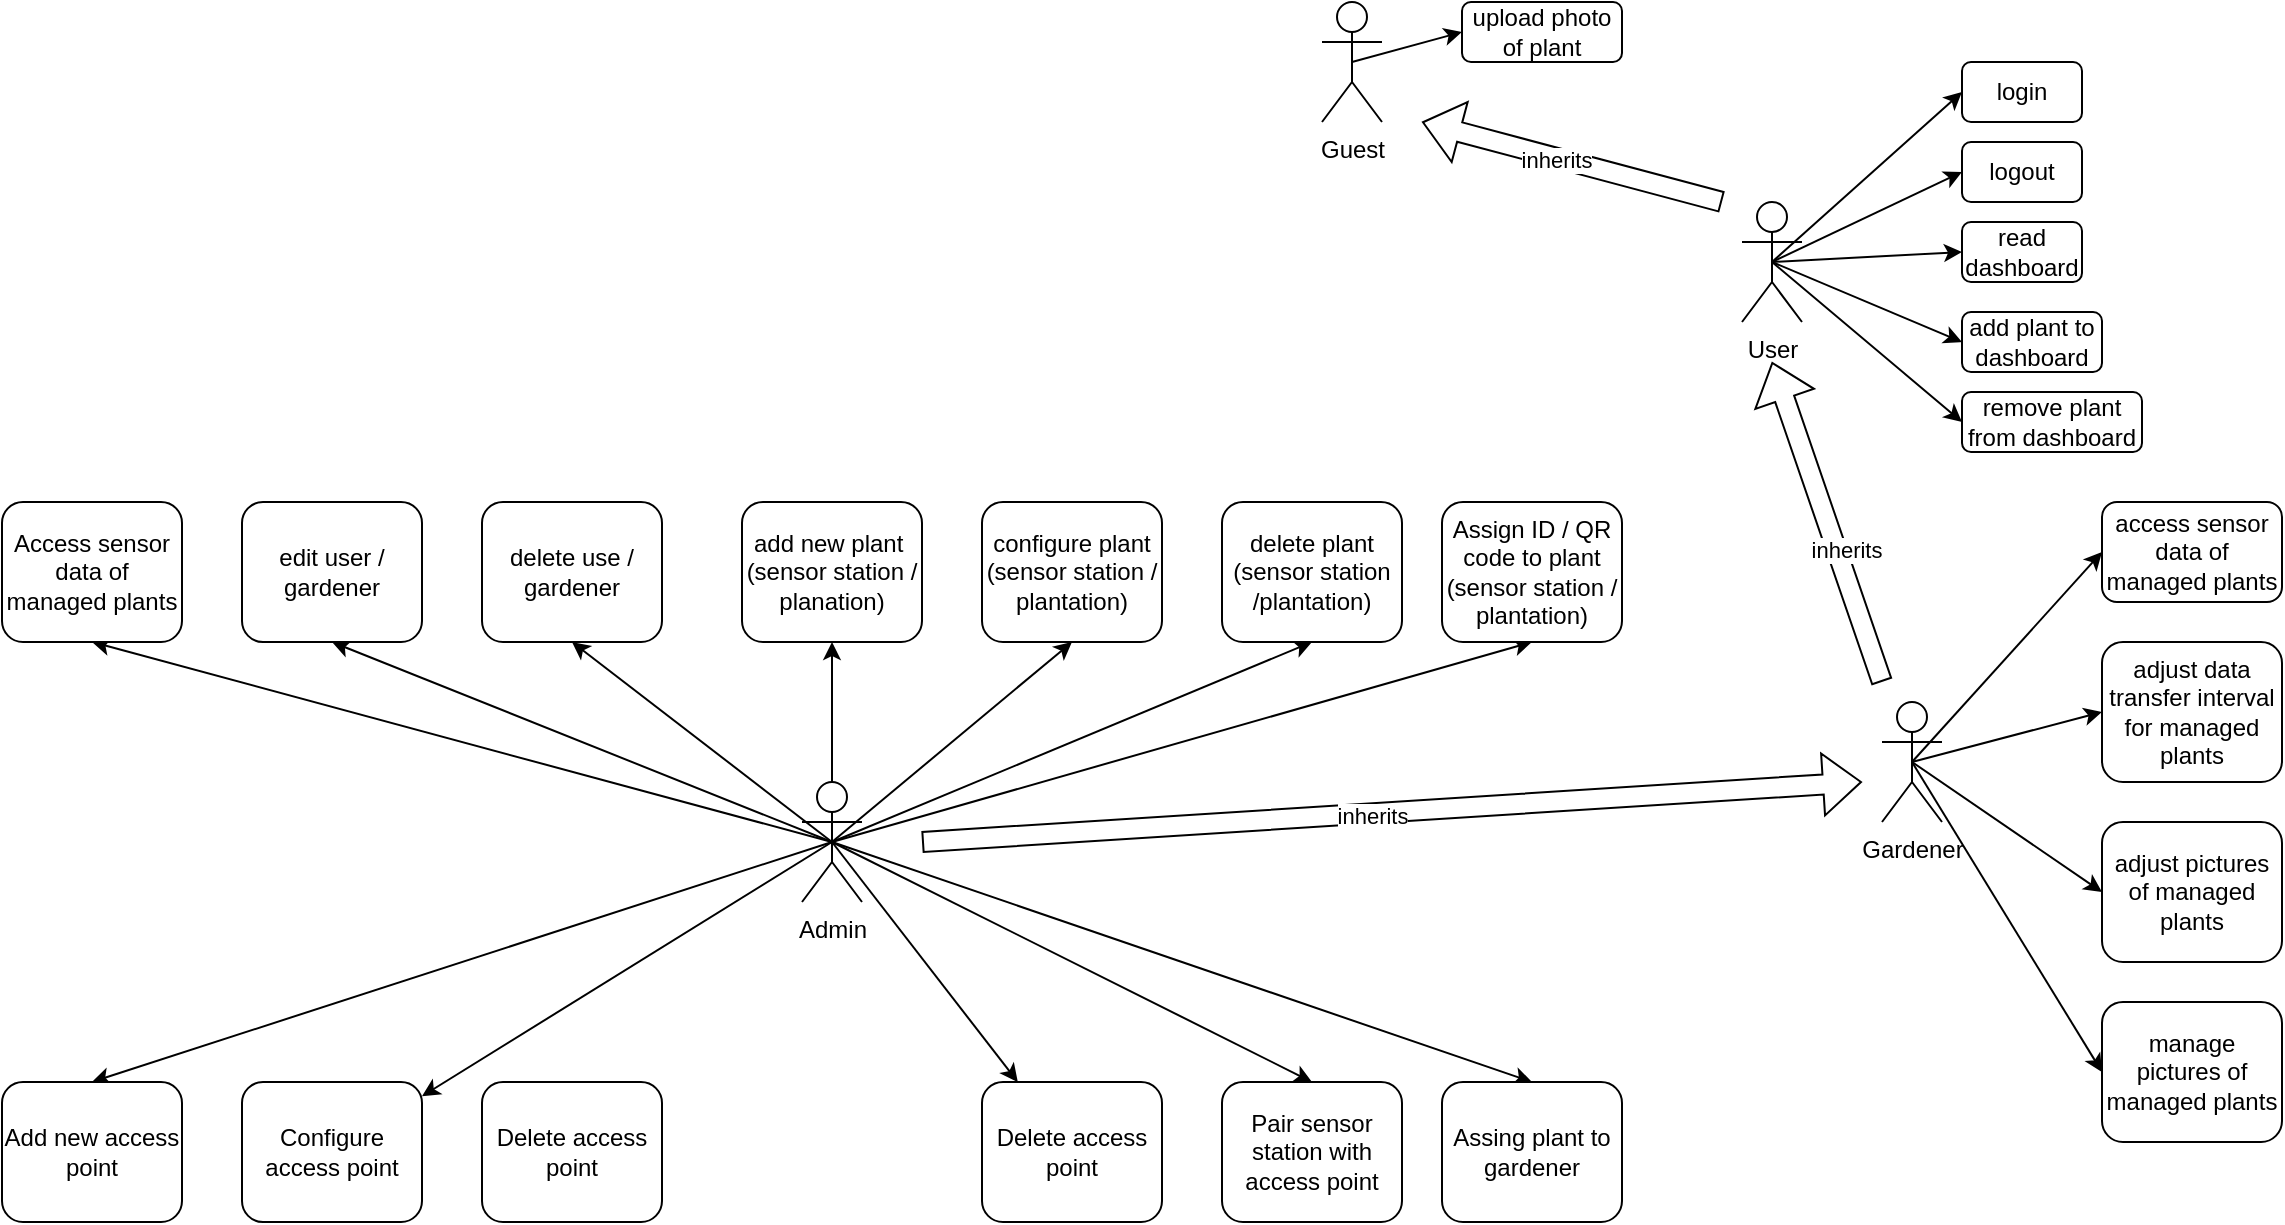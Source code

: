 <mxfile version="21.0.4" type="device"><diagram name="Seite-1" id="1ABJJXSsQl70b3Nl-Qm6"><mxGraphModel dx="2261" dy="765" grid="1" gridSize="10" guides="1" tooltips="1" connect="1" arrows="1" fold="1" page="1" pageScale="1" pageWidth="827" pageHeight="1169" math="0" shadow="0"><root><mxCell id="0"/><mxCell id="1" parent="0"/><mxCell id="G-l7ufu6wLRP_0wCO85U-6" style="rounded=0;orthogonalLoop=1;jettySize=auto;html=1;exitX=0.5;exitY=0.5;exitDx=0;exitDy=0;exitPerimeter=0;entryX=0;entryY=0.5;entryDx=0;entryDy=0;" parent="1" source="G-l7ufu6wLRP_0wCO85U-1" target="G-l7ufu6wLRP_0wCO85U-3" edge="1"><mxGeometry relative="1" as="geometry"/></mxCell><mxCell id="G-l7ufu6wLRP_0wCO85U-7" style="rounded=0;orthogonalLoop=1;jettySize=auto;html=1;exitX=0.5;exitY=0.5;exitDx=0;exitDy=0;exitPerimeter=0;entryX=0;entryY=0.5;entryDx=0;entryDy=0;" parent="1" source="G-l7ufu6wLRP_0wCO85U-1" target="G-l7ufu6wLRP_0wCO85U-4" edge="1"><mxGeometry relative="1" as="geometry"/></mxCell><mxCell id="G-l7ufu6wLRP_0wCO85U-8" style="rounded=0;orthogonalLoop=1;jettySize=auto;html=1;exitX=0.5;exitY=0.5;exitDx=0;exitDy=0;exitPerimeter=0;entryX=0;entryY=0.5;entryDx=0;entryDy=0;" parent="1" source="G-l7ufu6wLRP_0wCO85U-1" target="G-l7ufu6wLRP_0wCO85U-5" edge="1"><mxGeometry relative="1" as="geometry"/></mxCell><mxCell id="G-l7ufu6wLRP_0wCO85U-11" style="rounded=0;orthogonalLoop=1;jettySize=auto;html=1;exitX=0.5;exitY=0.5;exitDx=0;exitDy=0;exitPerimeter=0;entryX=0;entryY=0.5;entryDx=0;entryDy=0;" parent="1" source="G-l7ufu6wLRP_0wCO85U-1" target="G-l7ufu6wLRP_0wCO85U-9" edge="1"><mxGeometry relative="1" as="geometry"/></mxCell><mxCell id="G-l7ufu6wLRP_0wCO85U-12" style="rounded=0;orthogonalLoop=1;jettySize=auto;html=1;exitX=0.5;exitY=0.5;exitDx=0;exitDy=0;exitPerimeter=0;entryX=0;entryY=0.5;entryDx=0;entryDy=0;" parent="1" source="G-l7ufu6wLRP_0wCO85U-1" target="G-l7ufu6wLRP_0wCO85U-10" edge="1"><mxGeometry relative="1" as="geometry"/></mxCell><mxCell id="G-l7ufu6wLRP_0wCO85U-57" style="rounded=0;orthogonalLoop=1;jettySize=auto;html=1;endArrow=block;endFill=0;shape=flexArrow;" parent="1" edge="1"><mxGeometry relative="1" as="geometry"><mxPoint x="250" y="130" as="sourcePoint"/><mxPoint x="100" y="90" as="targetPoint"/></mxGeometry></mxCell><mxCell id="_qTNTFcu45pOBr283WyO-4" value="inherits" style="edgeLabel;html=1;align=center;verticalAlign=middle;resizable=0;points=[];" vertex="1" connectable="0" parent="G-l7ufu6wLRP_0wCO85U-57"><mxGeometry x="0.1" y="1" relative="1" as="geometry"><mxPoint as="offset"/></mxGeometry></mxCell><mxCell id="G-l7ufu6wLRP_0wCO85U-1" value="User&lt;br&gt;" style="shape=umlActor;verticalLabelPosition=bottom;verticalAlign=top;html=1;outlineConnect=0;" parent="1" vertex="1"><mxGeometry x="260" y="130" width="30" height="60" as="geometry"/></mxCell><mxCell id="G-l7ufu6wLRP_0wCO85U-3" value="login" style="rounded=1;whiteSpace=wrap;html=1;" parent="1" vertex="1"><mxGeometry x="370" y="60" width="60" height="30" as="geometry"/></mxCell><mxCell id="G-l7ufu6wLRP_0wCO85U-4" value="logout" style="rounded=1;whiteSpace=wrap;html=1;" parent="1" vertex="1"><mxGeometry x="370" y="100" width="60" height="30" as="geometry"/></mxCell><mxCell id="G-l7ufu6wLRP_0wCO85U-5" value="read&lt;br&gt;dashboard" style="rounded=1;whiteSpace=wrap;html=1;" parent="1" vertex="1"><mxGeometry x="370" y="140" width="60" height="30" as="geometry"/></mxCell><mxCell id="G-l7ufu6wLRP_0wCO85U-9" value="add plant to dashboard" style="rounded=1;whiteSpace=wrap;html=1;" parent="1" vertex="1"><mxGeometry x="370" y="185" width="70" height="30" as="geometry"/></mxCell><mxCell id="G-l7ufu6wLRP_0wCO85U-10" value="remove plant from dashboard" style="rounded=1;whiteSpace=wrap;html=1;" parent="1" vertex="1"><mxGeometry x="370" y="225" width="90" height="30" as="geometry"/></mxCell><mxCell id="G-l7ufu6wLRP_0wCO85U-16" style="rounded=0;orthogonalLoop=1;jettySize=auto;html=1;exitX=0.5;exitY=0.5;exitDx=0;exitDy=0;exitPerimeter=0;entryX=0;entryY=0.5;entryDx=0;entryDy=0;" parent="1" source="G-l7ufu6wLRP_0wCO85U-13" target="G-l7ufu6wLRP_0wCO85U-14" edge="1"><mxGeometry relative="1" as="geometry"/></mxCell><mxCell id="G-l7ufu6wLRP_0wCO85U-17" style="rounded=0;orthogonalLoop=1;jettySize=auto;html=1;exitX=0.5;exitY=0.5;exitDx=0;exitDy=0;exitPerimeter=0;entryX=0;entryY=0.5;entryDx=0;entryDy=0;" parent="1" source="G-l7ufu6wLRP_0wCO85U-13" target="G-l7ufu6wLRP_0wCO85U-15" edge="1"><mxGeometry relative="1" as="geometry"/></mxCell><mxCell id="G-l7ufu6wLRP_0wCO85U-19" style="rounded=0;orthogonalLoop=1;jettySize=auto;html=1;exitX=0.5;exitY=0.5;exitDx=0;exitDy=0;exitPerimeter=0;entryX=0;entryY=0.5;entryDx=0;entryDy=0;" parent="1" source="G-l7ufu6wLRP_0wCO85U-13" target="G-l7ufu6wLRP_0wCO85U-18" edge="1"><mxGeometry relative="1" as="geometry"/></mxCell><mxCell id="G-l7ufu6wLRP_0wCO85U-21" style="rounded=0;orthogonalLoop=1;jettySize=auto;html=1;exitX=0.5;exitY=0.5;exitDx=0;exitDy=0;exitPerimeter=0;entryX=0;entryY=0.5;entryDx=0;entryDy=0;" parent="1" source="G-l7ufu6wLRP_0wCO85U-13" target="G-l7ufu6wLRP_0wCO85U-20" edge="1"><mxGeometry relative="1" as="geometry"/></mxCell><mxCell id="G-l7ufu6wLRP_0wCO85U-58" style="rounded=0;orthogonalLoop=1;jettySize=auto;html=1;endArrow=block;endFill=0;shape=flexArrow;" parent="1" edge="1"><mxGeometry relative="1" as="geometry"><mxPoint x="330" y="370" as="sourcePoint"/><mxPoint x="275" y="210" as="targetPoint"/></mxGeometry></mxCell><mxCell id="_qTNTFcu45pOBr283WyO-3" value="inherits" style="edgeLabel;html=1;align=center;verticalAlign=middle;resizable=0;points=[];" vertex="1" connectable="0" parent="G-l7ufu6wLRP_0wCO85U-58"><mxGeometry x="-0.191" y="-4" relative="1" as="geometry"><mxPoint as="offset"/></mxGeometry></mxCell><mxCell id="G-l7ufu6wLRP_0wCO85U-13" value="Gardener" style="shape=umlActor;verticalLabelPosition=bottom;verticalAlign=top;html=1;outlineConnect=0;align=center;" parent="1" vertex="1"><mxGeometry x="330" y="380" width="30" height="60" as="geometry"/></mxCell><mxCell id="G-l7ufu6wLRP_0wCO85U-14" value="access sensor data of managed plants" style="rounded=1;whiteSpace=wrap;html=1;" parent="1" vertex="1"><mxGeometry x="440" y="280" width="90" height="50" as="geometry"/></mxCell><mxCell id="G-l7ufu6wLRP_0wCO85U-15" value="adjust data transfer interval for managed plants" style="rounded=1;whiteSpace=wrap;html=1;" parent="1" vertex="1"><mxGeometry x="440" y="350" width="90" height="70" as="geometry"/></mxCell><mxCell id="G-l7ufu6wLRP_0wCO85U-18" value="adjust pictures of managed plants" style="rounded=1;whiteSpace=wrap;html=1;" parent="1" vertex="1"><mxGeometry x="440" y="440" width="90" height="70" as="geometry"/></mxCell><mxCell id="G-l7ufu6wLRP_0wCO85U-20" value="manage pictures of managed plants" style="rounded=1;whiteSpace=wrap;html=1;" parent="1" vertex="1"><mxGeometry x="440" y="530" width="90" height="70" as="geometry"/></mxCell><mxCell id="G-l7ufu6wLRP_0wCO85U-42" style="rounded=0;orthogonalLoop=1;jettySize=auto;html=1;exitX=0.5;exitY=0.5;exitDx=0;exitDy=0;exitPerimeter=0;entryX=0.5;entryY=1;entryDx=0;entryDy=0;" parent="1" source="G-l7ufu6wLRP_0wCO85U-22" target="G-l7ufu6wLRP_0wCO85U-23" edge="1"><mxGeometry relative="1" as="geometry"/></mxCell><mxCell id="G-l7ufu6wLRP_0wCO85U-43" style="rounded=0;orthogonalLoop=1;jettySize=auto;html=1;exitX=0.5;exitY=0.5;exitDx=0;exitDy=0;exitPerimeter=0;entryX=0.5;entryY=1;entryDx=0;entryDy=0;" parent="1" source="G-l7ufu6wLRP_0wCO85U-22" target="G-l7ufu6wLRP_0wCO85U-25" edge="1"><mxGeometry relative="1" as="geometry"/></mxCell><mxCell id="G-l7ufu6wLRP_0wCO85U-44" style="rounded=0;orthogonalLoop=1;jettySize=auto;html=1;exitX=0.5;exitY=0.5;exitDx=0;exitDy=0;exitPerimeter=0;entryX=0.5;entryY=1;entryDx=0;entryDy=0;" parent="1" source="G-l7ufu6wLRP_0wCO85U-22" target="G-l7ufu6wLRP_0wCO85U-27" edge="1"><mxGeometry relative="1" as="geometry"/></mxCell><mxCell id="G-l7ufu6wLRP_0wCO85U-45" style="edgeStyle=orthogonalEdgeStyle;rounded=0;orthogonalLoop=1;jettySize=auto;html=1;exitX=0.5;exitY=0.5;exitDx=0;exitDy=0;exitPerimeter=0;entryX=0.5;entryY=1;entryDx=0;entryDy=0;" parent="1" source="G-l7ufu6wLRP_0wCO85U-22" target="G-l7ufu6wLRP_0wCO85U-28" edge="1"><mxGeometry relative="1" as="geometry"/></mxCell><mxCell id="G-l7ufu6wLRP_0wCO85U-46" style="rounded=0;orthogonalLoop=1;jettySize=auto;html=1;exitX=0.5;exitY=0.5;exitDx=0;exitDy=0;exitPerimeter=0;entryX=0.5;entryY=1;entryDx=0;entryDy=0;" parent="1" source="G-l7ufu6wLRP_0wCO85U-22" target="G-l7ufu6wLRP_0wCO85U-29" edge="1"><mxGeometry relative="1" as="geometry"/></mxCell><mxCell id="G-l7ufu6wLRP_0wCO85U-47" style="rounded=0;orthogonalLoop=1;jettySize=auto;html=1;exitX=0.5;exitY=0.5;exitDx=0;exitDy=0;exitPerimeter=0;entryX=0.5;entryY=1;entryDx=0;entryDy=0;" parent="1" source="G-l7ufu6wLRP_0wCO85U-22" target="G-l7ufu6wLRP_0wCO85U-30" edge="1"><mxGeometry relative="1" as="geometry"/></mxCell><mxCell id="G-l7ufu6wLRP_0wCO85U-48" style="rounded=0;orthogonalLoop=1;jettySize=auto;html=1;exitX=0.5;exitY=0.5;exitDx=0;exitDy=0;exitPerimeter=0;entryX=0.5;entryY=1;entryDx=0;entryDy=0;" parent="1" source="G-l7ufu6wLRP_0wCO85U-22" target="G-l7ufu6wLRP_0wCO85U-35" edge="1"><mxGeometry relative="1" as="geometry"/></mxCell><mxCell id="G-l7ufu6wLRP_0wCO85U-49" style="rounded=0;orthogonalLoop=1;jettySize=auto;html=1;exitX=0.5;exitY=0.5;exitDx=0;exitDy=0;exitPerimeter=0;entryX=0.5;entryY=0;entryDx=0;entryDy=0;" parent="1" source="G-l7ufu6wLRP_0wCO85U-22" target="G-l7ufu6wLRP_0wCO85U-36" edge="1"><mxGeometry relative="1" as="geometry"/></mxCell><mxCell id="G-l7ufu6wLRP_0wCO85U-50" style="rounded=0;orthogonalLoop=1;jettySize=auto;html=1;exitX=0.5;exitY=0.5;exitDx=0;exitDy=0;exitPerimeter=0;" parent="1" source="G-l7ufu6wLRP_0wCO85U-22" target="G-l7ufu6wLRP_0wCO85U-37" edge="1"><mxGeometry relative="1" as="geometry"/></mxCell><mxCell id="G-l7ufu6wLRP_0wCO85U-51" style="rounded=0;orthogonalLoop=1;jettySize=auto;html=1;exitX=0.5;exitY=0.5;exitDx=0;exitDy=0;exitPerimeter=0;" parent="1" source="G-l7ufu6wLRP_0wCO85U-22" target="G-l7ufu6wLRP_0wCO85U-39" edge="1"><mxGeometry relative="1" as="geometry"/></mxCell><mxCell id="G-l7ufu6wLRP_0wCO85U-52" style="rounded=0;orthogonalLoop=1;jettySize=auto;html=1;exitX=0.5;exitY=0.5;exitDx=0;exitDy=0;exitPerimeter=0;entryX=0.5;entryY=0;entryDx=0;entryDy=0;" parent="1" source="G-l7ufu6wLRP_0wCO85U-22" target="G-l7ufu6wLRP_0wCO85U-40" edge="1"><mxGeometry relative="1" as="geometry"/></mxCell><mxCell id="G-l7ufu6wLRP_0wCO85U-53" style="rounded=0;orthogonalLoop=1;jettySize=auto;html=1;exitX=0.5;exitY=0.5;exitDx=0;exitDy=0;exitPerimeter=0;entryX=0.5;entryY=0;entryDx=0;entryDy=0;" parent="1" source="G-l7ufu6wLRP_0wCO85U-22" target="G-l7ufu6wLRP_0wCO85U-41" edge="1"><mxGeometry relative="1" as="geometry"/></mxCell><mxCell id="G-l7ufu6wLRP_0wCO85U-59" style="rounded=0;orthogonalLoop=1;jettySize=auto;html=1;endArrow=block;endFill=0;strokeColor=default;shape=flexArrow;" parent="1" edge="1"><mxGeometry relative="1" as="geometry"><mxPoint x="-150" y="450" as="sourcePoint"/><mxPoint x="320" y="420" as="targetPoint"/></mxGeometry></mxCell><mxCell id="_qTNTFcu45pOBr283WyO-2" value="inherits" style="edgeLabel;html=1;align=center;verticalAlign=middle;resizable=0;points=[];" vertex="1" connectable="0" parent="G-l7ufu6wLRP_0wCO85U-59"><mxGeometry x="-0.042" y="-1" relative="1" as="geometry"><mxPoint as="offset"/></mxGeometry></mxCell><mxCell id="G-l7ufu6wLRP_0wCO85U-22" value="Admin" style="shape=umlActor;verticalLabelPosition=bottom;verticalAlign=top;html=1;outlineConnect=0;" parent="1" vertex="1"><mxGeometry x="-210" y="420" width="30" height="60" as="geometry"/></mxCell><mxCell id="G-l7ufu6wLRP_0wCO85U-23" value="Access sensor data of managed plants" style="rounded=1;whiteSpace=wrap;html=1;" parent="1" vertex="1"><mxGeometry x="-610" y="280" width="90" height="70" as="geometry"/></mxCell><mxCell id="G-l7ufu6wLRP_0wCO85U-25" value="edit user / gardener" style="rounded=1;whiteSpace=wrap;html=1;" parent="1" vertex="1"><mxGeometry x="-490" y="280" width="90" height="70" as="geometry"/></mxCell><mxCell id="G-l7ufu6wLRP_0wCO85U-27" value="delete use / gardener" style="rounded=1;whiteSpace=wrap;html=1;" parent="1" vertex="1"><mxGeometry x="-370" y="280" width="90" height="70" as="geometry"/></mxCell><mxCell id="G-l7ufu6wLRP_0wCO85U-28" value="add new plant&amp;nbsp;&lt;br&gt;(sensor station / planation)" style="rounded=1;whiteSpace=wrap;html=1;" parent="1" vertex="1"><mxGeometry x="-240" y="280" width="90" height="70" as="geometry"/></mxCell><mxCell id="G-l7ufu6wLRP_0wCO85U-29" value="configure plant&lt;br&gt;(sensor station / plantation)" style="rounded=1;whiteSpace=wrap;html=1;" parent="1" vertex="1"><mxGeometry x="-120" y="280" width="90" height="70" as="geometry"/></mxCell><mxCell id="G-l7ufu6wLRP_0wCO85U-30" value="delete plant (sensor station /plantation)" style="rounded=1;whiteSpace=wrap;html=1;" parent="1" vertex="1"><mxGeometry y="280" width="90" height="70" as="geometry"/></mxCell><mxCell id="G-l7ufu6wLRP_0wCO85U-35" value="Assign ID / QR code to plant (sensor station / plantation)" style="rounded=1;whiteSpace=wrap;html=1;" parent="1" vertex="1"><mxGeometry x="110" y="280" width="90" height="70" as="geometry"/></mxCell><mxCell id="G-l7ufu6wLRP_0wCO85U-36" value="Add new access point" style="rounded=1;whiteSpace=wrap;html=1;" parent="1" vertex="1"><mxGeometry x="-610" y="570" width="90" height="70" as="geometry"/></mxCell><mxCell id="G-l7ufu6wLRP_0wCO85U-37" value="Configure access point" style="rounded=1;whiteSpace=wrap;html=1;" parent="1" vertex="1"><mxGeometry x="-490" y="570" width="90" height="70" as="geometry"/></mxCell><mxCell id="G-l7ufu6wLRP_0wCO85U-38" value="Delete access point" style="rounded=1;whiteSpace=wrap;html=1;" parent="1" vertex="1"><mxGeometry x="-370" y="570" width="90" height="70" as="geometry"/></mxCell><mxCell id="G-l7ufu6wLRP_0wCO85U-39" value="Delete access point" style="rounded=1;whiteSpace=wrap;html=1;" parent="1" vertex="1"><mxGeometry x="-120" y="570" width="90" height="70" as="geometry"/></mxCell><mxCell id="G-l7ufu6wLRP_0wCO85U-40" value="Pair sensor station with access point" style="rounded=1;whiteSpace=wrap;html=1;" parent="1" vertex="1"><mxGeometry y="570" width="90" height="70" as="geometry"/></mxCell><mxCell id="G-l7ufu6wLRP_0wCO85U-41" value="Assing plant to gardener" style="rounded=1;whiteSpace=wrap;html=1;" parent="1" vertex="1"><mxGeometry x="110" y="570" width="90" height="70" as="geometry"/></mxCell><mxCell id="G-l7ufu6wLRP_0wCO85U-56" style="rounded=0;orthogonalLoop=1;jettySize=auto;html=1;exitX=0.5;exitY=0.5;exitDx=0;exitDy=0;exitPerimeter=0;entryX=0;entryY=0.5;entryDx=0;entryDy=0;" parent="1" source="G-l7ufu6wLRP_0wCO85U-54" target="G-l7ufu6wLRP_0wCO85U-55" edge="1"><mxGeometry relative="1" as="geometry"/></mxCell><mxCell id="G-l7ufu6wLRP_0wCO85U-54" value="Guest" style="shape=umlActor;verticalLabelPosition=bottom;verticalAlign=top;html=1;outlineConnect=0;" parent="1" vertex="1"><mxGeometry x="50" y="30" width="30" height="60" as="geometry"/></mxCell><mxCell id="G-l7ufu6wLRP_0wCO85U-55" value="upload photo of plant" style="rounded=1;whiteSpace=wrap;html=1;" parent="1" vertex="1"><mxGeometry x="120" y="30" width="80" height="30" as="geometry"/></mxCell></root></mxGraphModel></diagram></mxfile>